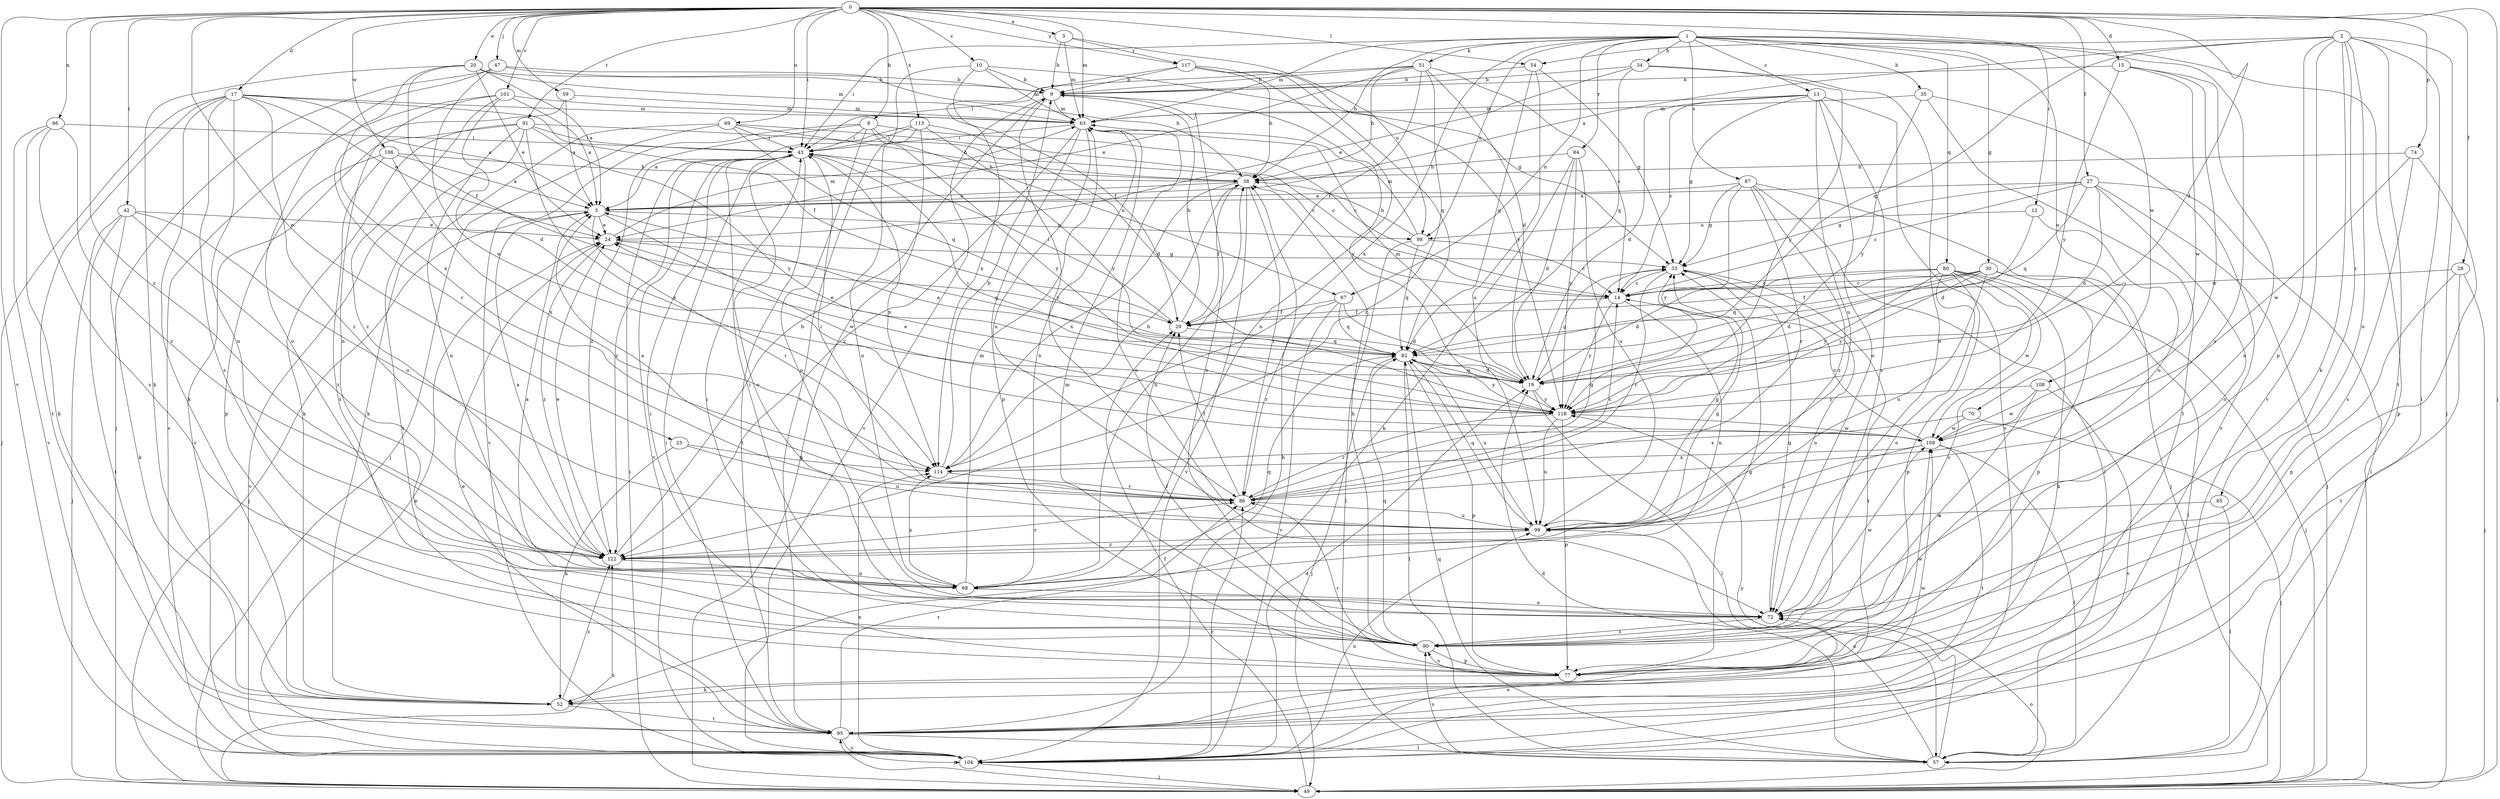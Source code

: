 strict digraph  {
0;
1;
2;
3;
5;
8;
9;
10;
12;
13;
14;
15;
17;
19;
20;
23;
24;
27;
28;
29;
30;
33;
34;
35;
38;
42;
43;
47;
49;
51;
52;
54;
57;
59;
63;
66;
67;
68;
69;
70;
72;
74;
77;
80;
82;
84;
85;
86;
87;
90;
91;
95;
98;
99;
101;
104;
106;
108;
109;
113;
114;
117;
118;
122;
0 -> 3  [label=a];
0 -> 8  [label=b];
0 -> 10  [label=c];
0 -> 12  [label=c];
0 -> 15  [label=d];
0 -> 17  [label=d];
0 -> 19  [label=d];
0 -> 20  [label=e];
0 -> 23  [label=e];
0 -> 27  [label=f];
0 -> 28  [label=f];
0 -> 42  [label=i];
0 -> 43  [label=i];
0 -> 47  [label=j];
0 -> 49  [label=j];
0 -> 54  [label=l];
0 -> 59  [label=m];
0 -> 63  [label=m];
0 -> 66  [label=n];
0 -> 69  [label=o];
0 -> 74  [label=p];
0 -> 91  [label=t];
0 -> 101  [label=v];
0 -> 104  [label=v];
0 -> 106  [label=w];
0 -> 113  [label=x];
0 -> 117  [label=y];
0 -> 122  [label=z];
1 -> 13  [label=c];
1 -> 30  [label=g];
1 -> 34  [label=h];
1 -> 35  [label=h];
1 -> 38  [label=h];
1 -> 43  [label=i];
1 -> 49  [label=j];
1 -> 51  [label=k];
1 -> 63  [label=m];
1 -> 67  [label=n];
1 -> 70  [label=o];
1 -> 80  [label=q];
1 -> 84  [label=r];
1 -> 87  [label=s];
1 -> 90  [label=s];
1 -> 98  [label=u];
1 -> 108  [label=w];
1 -> 114  [label=x];
2 -> 5  [label=a];
2 -> 49  [label=j];
2 -> 52  [label=k];
2 -> 54  [label=l];
2 -> 57  [label=l];
2 -> 72  [label=o];
2 -> 77  [label=p];
2 -> 82  [label=q];
2 -> 85  [label=r];
2 -> 95  [label=t];
2 -> 104  [label=v];
3 -> 9  [label=b];
3 -> 63  [label=m];
3 -> 98  [label=u];
3 -> 117  [label=y];
5 -> 24  [label=e];
5 -> 49  [label=j];
5 -> 86  [label=r];
5 -> 98  [label=u];
5 -> 104  [label=v];
5 -> 109  [label=w];
8 -> 14  [label=c];
8 -> 43  [label=i];
8 -> 67  [label=n];
8 -> 72  [label=o];
8 -> 104  [label=v];
8 -> 118  [label=y];
8 -> 122  [label=z];
9 -> 63  [label=m];
9 -> 86  [label=r];
9 -> 90  [label=s];
9 -> 104  [label=v];
9 -> 118  [label=y];
10 -> 9  [label=b];
10 -> 29  [label=f];
10 -> 33  [label=g];
10 -> 63  [label=m];
10 -> 95  [label=t];
12 -> 19  [label=d];
12 -> 98  [label=u];
12 -> 99  [label=u];
13 -> 14  [label=c];
13 -> 19  [label=d];
13 -> 33  [label=g];
13 -> 63  [label=m];
13 -> 72  [label=o];
13 -> 90  [label=s];
13 -> 99  [label=u];
13 -> 104  [label=v];
14 -> 29  [label=f];
14 -> 68  [label=n];
14 -> 118  [label=y];
15 -> 9  [label=b];
15 -> 86  [label=r];
15 -> 90  [label=s];
15 -> 109  [label=w];
15 -> 118  [label=y];
17 -> 5  [label=a];
17 -> 24  [label=e];
17 -> 29  [label=f];
17 -> 49  [label=j];
17 -> 52  [label=k];
17 -> 63  [label=m];
17 -> 68  [label=n];
17 -> 90  [label=s];
17 -> 95  [label=t];
17 -> 122  [label=z];
19 -> 5  [label=a];
19 -> 33  [label=g];
19 -> 57  [label=l];
19 -> 63  [label=m];
19 -> 82  [label=q];
19 -> 118  [label=y];
20 -> 5  [label=a];
20 -> 9  [label=b];
20 -> 24  [label=e];
20 -> 29  [label=f];
20 -> 52  [label=k];
20 -> 63  [label=m];
20 -> 114  [label=x];
23 -> 52  [label=k];
23 -> 99  [label=u];
23 -> 114  [label=x];
24 -> 33  [label=g];
24 -> 63  [label=m];
24 -> 82  [label=q];
24 -> 122  [label=z];
27 -> 5  [label=a];
27 -> 14  [label=c];
27 -> 19  [label=d];
27 -> 33  [label=g];
27 -> 49  [label=j];
27 -> 57  [label=l];
27 -> 72  [label=o];
27 -> 82  [label=q];
28 -> 14  [label=c];
28 -> 49  [label=j];
28 -> 77  [label=p];
28 -> 95  [label=t];
29 -> 9  [label=b];
29 -> 43  [label=i];
29 -> 82  [label=q];
30 -> 14  [label=c];
30 -> 19  [label=d];
30 -> 29  [label=f];
30 -> 57  [label=l];
30 -> 77  [label=p];
30 -> 82  [label=q];
30 -> 99  [label=u];
30 -> 118  [label=y];
33 -> 14  [label=c];
33 -> 72  [label=o];
33 -> 86  [label=r];
33 -> 95  [label=t];
34 -> 9  [label=b];
34 -> 24  [label=e];
34 -> 72  [label=o];
34 -> 82  [label=q];
34 -> 118  [label=y];
35 -> 63  [label=m];
35 -> 95  [label=t];
35 -> 104  [label=v];
35 -> 118  [label=y];
38 -> 5  [label=a];
38 -> 29  [label=f];
38 -> 86  [label=r];
38 -> 104  [label=v];
38 -> 114  [label=x];
42 -> 24  [label=e];
42 -> 49  [label=j];
42 -> 52  [label=k];
42 -> 95  [label=t];
42 -> 99  [label=u];
42 -> 122  [label=z];
43 -> 38  [label=h];
43 -> 72  [label=o];
43 -> 95  [label=t];
43 -> 104  [label=v];
43 -> 114  [label=x];
43 -> 122  [label=z];
47 -> 9  [label=b];
47 -> 38  [label=h];
47 -> 49  [label=j];
47 -> 72  [label=o];
47 -> 109  [label=w];
49 -> 29  [label=f];
49 -> 43  [label=i];
49 -> 72  [label=o];
49 -> 95  [label=t];
49 -> 122  [label=z];
51 -> 9  [label=b];
51 -> 14  [label=c];
51 -> 19  [label=d];
51 -> 24  [label=e];
51 -> 29  [label=f];
51 -> 38  [label=h];
51 -> 43  [label=i];
51 -> 122  [label=z];
52 -> 95  [label=t];
52 -> 122  [label=z];
54 -> 9  [label=b];
54 -> 33  [label=g];
54 -> 82  [label=q];
54 -> 99  [label=u];
57 -> 19  [label=d];
57 -> 82  [label=q];
57 -> 90  [label=s];
57 -> 99  [label=u];
57 -> 118  [label=y];
59 -> 5  [label=a];
59 -> 63  [label=m];
59 -> 86  [label=r];
63 -> 43  [label=i];
63 -> 68  [label=n];
63 -> 72  [label=o];
63 -> 77  [label=p];
63 -> 99  [label=u];
63 -> 122  [label=z];
66 -> 43  [label=i];
66 -> 52  [label=k];
66 -> 90  [label=s];
66 -> 104  [label=v];
66 -> 122  [label=z];
67 -> 19  [label=d];
67 -> 29  [label=f];
67 -> 82  [label=q];
67 -> 86  [label=r];
67 -> 104  [label=v];
68 -> 5  [label=a];
68 -> 38  [label=h];
68 -> 63  [label=m];
68 -> 72  [label=o];
68 -> 82  [label=q];
68 -> 114  [label=x];
69 -> 14  [label=c];
69 -> 38  [label=h];
69 -> 43  [label=i];
69 -> 49  [label=j];
69 -> 52  [label=k];
69 -> 82  [label=q];
70 -> 49  [label=j];
70 -> 109  [label=w];
70 -> 114  [label=x];
72 -> 33  [label=g];
72 -> 43  [label=i];
72 -> 90  [label=s];
72 -> 109  [label=w];
74 -> 38  [label=h];
74 -> 77  [label=p];
74 -> 90  [label=s];
74 -> 109  [label=w];
77 -> 33  [label=g];
77 -> 43  [label=i];
77 -> 52  [label=k];
77 -> 86  [label=r];
77 -> 90  [label=s];
77 -> 109  [label=w];
80 -> 14  [label=c];
80 -> 19  [label=d];
80 -> 49  [label=j];
80 -> 52  [label=k];
80 -> 72  [label=o];
80 -> 77  [label=p];
80 -> 90  [label=s];
80 -> 109  [label=w];
80 -> 118  [label=y];
82 -> 19  [label=d];
82 -> 24  [label=e];
82 -> 49  [label=j];
82 -> 57  [label=l];
82 -> 77  [label=p];
82 -> 99  [label=u];
82 -> 118  [label=y];
84 -> 19  [label=d];
84 -> 38  [label=h];
84 -> 52  [label=k];
84 -> 99  [label=u];
84 -> 118  [label=y];
85 -> 57  [label=l];
85 -> 99  [label=u];
86 -> 5  [label=a];
86 -> 14  [label=c];
86 -> 29  [label=f];
86 -> 33  [label=g];
86 -> 43  [label=i];
86 -> 99  [label=u];
87 -> 5  [label=a];
87 -> 33  [label=g];
87 -> 49  [label=j];
87 -> 57  [label=l];
87 -> 86  [label=r];
87 -> 118  [label=y];
87 -> 122  [label=z];
90 -> 29  [label=f];
90 -> 38  [label=h];
90 -> 43  [label=i];
90 -> 63  [label=m];
90 -> 77  [label=p];
90 -> 82  [label=q];
91 -> 14  [label=c];
91 -> 43  [label=i];
91 -> 52  [label=k];
91 -> 68  [label=n];
91 -> 95  [label=t];
91 -> 104  [label=v];
91 -> 114  [label=x];
91 -> 118  [label=y];
95 -> 24  [label=e];
95 -> 38  [label=h];
95 -> 43  [label=i];
95 -> 57  [label=l];
95 -> 86  [label=r];
95 -> 104  [label=v];
95 -> 109  [label=w];
98 -> 14  [label=c];
98 -> 38  [label=h];
98 -> 57  [label=l];
98 -> 63  [label=m];
98 -> 82  [label=q];
99 -> 33  [label=g];
99 -> 82  [label=q];
99 -> 122  [label=z];
101 -> 5  [label=a];
101 -> 19  [label=d];
101 -> 63  [label=m];
101 -> 68  [label=n];
101 -> 104  [label=v];
101 -> 122  [label=z];
104 -> 19  [label=d];
104 -> 24  [label=e];
104 -> 49  [label=j];
104 -> 72  [label=o];
104 -> 86  [label=r];
104 -> 99  [label=u];
104 -> 114  [label=x];
106 -> 5  [label=a];
106 -> 38  [label=h];
106 -> 77  [label=p];
106 -> 90  [label=s];
106 -> 114  [label=x];
108 -> 90  [label=s];
108 -> 104  [label=v];
108 -> 109  [label=w];
108 -> 118  [label=y];
109 -> 14  [label=c];
109 -> 57  [label=l];
109 -> 95  [label=t];
109 -> 99  [label=u];
109 -> 114  [label=x];
113 -> 5  [label=a];
113 -> 19  [label=d];
113 -> 43  [label=i];
113 -> 49  [label=j];
113 -> 68  [label=n];
113 -> 118  [label=y];
114 -> 9  [label=b];
114 -> 38  [label=h];
114 -> 86  [label=r];
117 -> 9  [label=b];
117 -> 38  [label=h];
117 -> 68  [label=n];
117 -> 82  [label=q];
117 -> 114  [label=x];
117 -> 118  [label=y];
118 -> 24  [label=e];
118 -> 43  [label=i];
118 -> 77  [label=p];
118 -> 86  [label=r];
118 -> 99  [label=u];
118 -> 109  [label=w];
122 -> 5  [label=a];
122 -> 9  [label=b];
122 -> 24  [label=e];
122 -> 33  [label=g];
122 -> 68  [label=n];
122 -> 86  [label=r];
}
